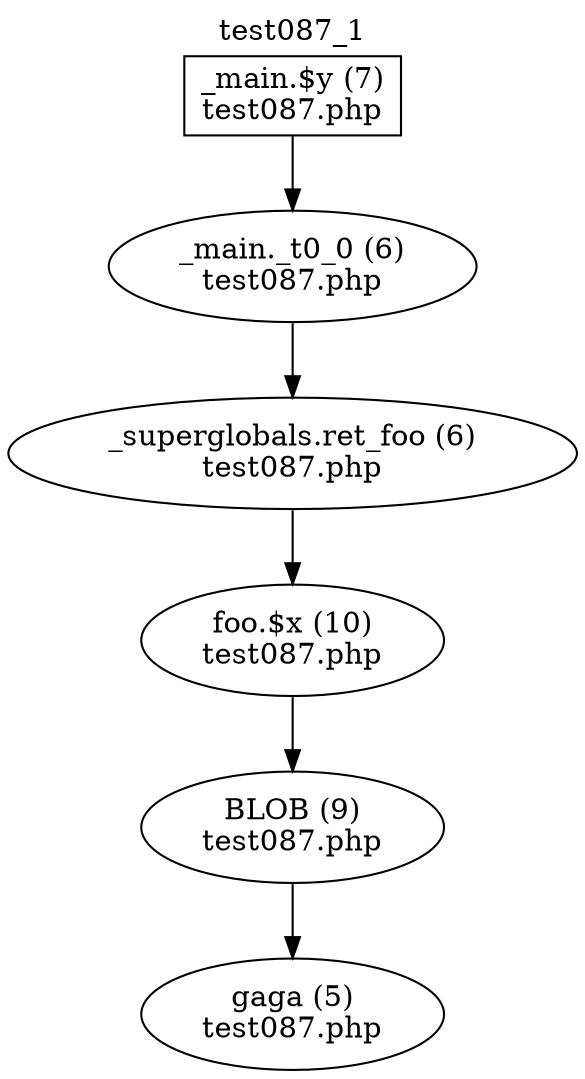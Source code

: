 digraph cfg {
  label="test087_1";
  labelloc=t;
  n1 [shape=box, label="_main.$y (7)\ntest087.php"];
  n2 [shape=ellipse, label="_main._t0_0 (6)\ntest087.php"];
  n3 [shape=ellipse, label="_superglobals.ret_foo (6)\ntest087.php"];
  n4 [shape=ellipse, label="foo.$x (10)\ntest087.php"];
  n5 [shape=ellipse, label="BLOB (9)\ntest087.php"];
  n6 [shape=ellipse, label="gaga (5)\ntest087.php"];
  n1 -> n2;
  n2 -> n3;
  n3 -> n4;
  n4 -> n5;
  n5 -> n6;
}
